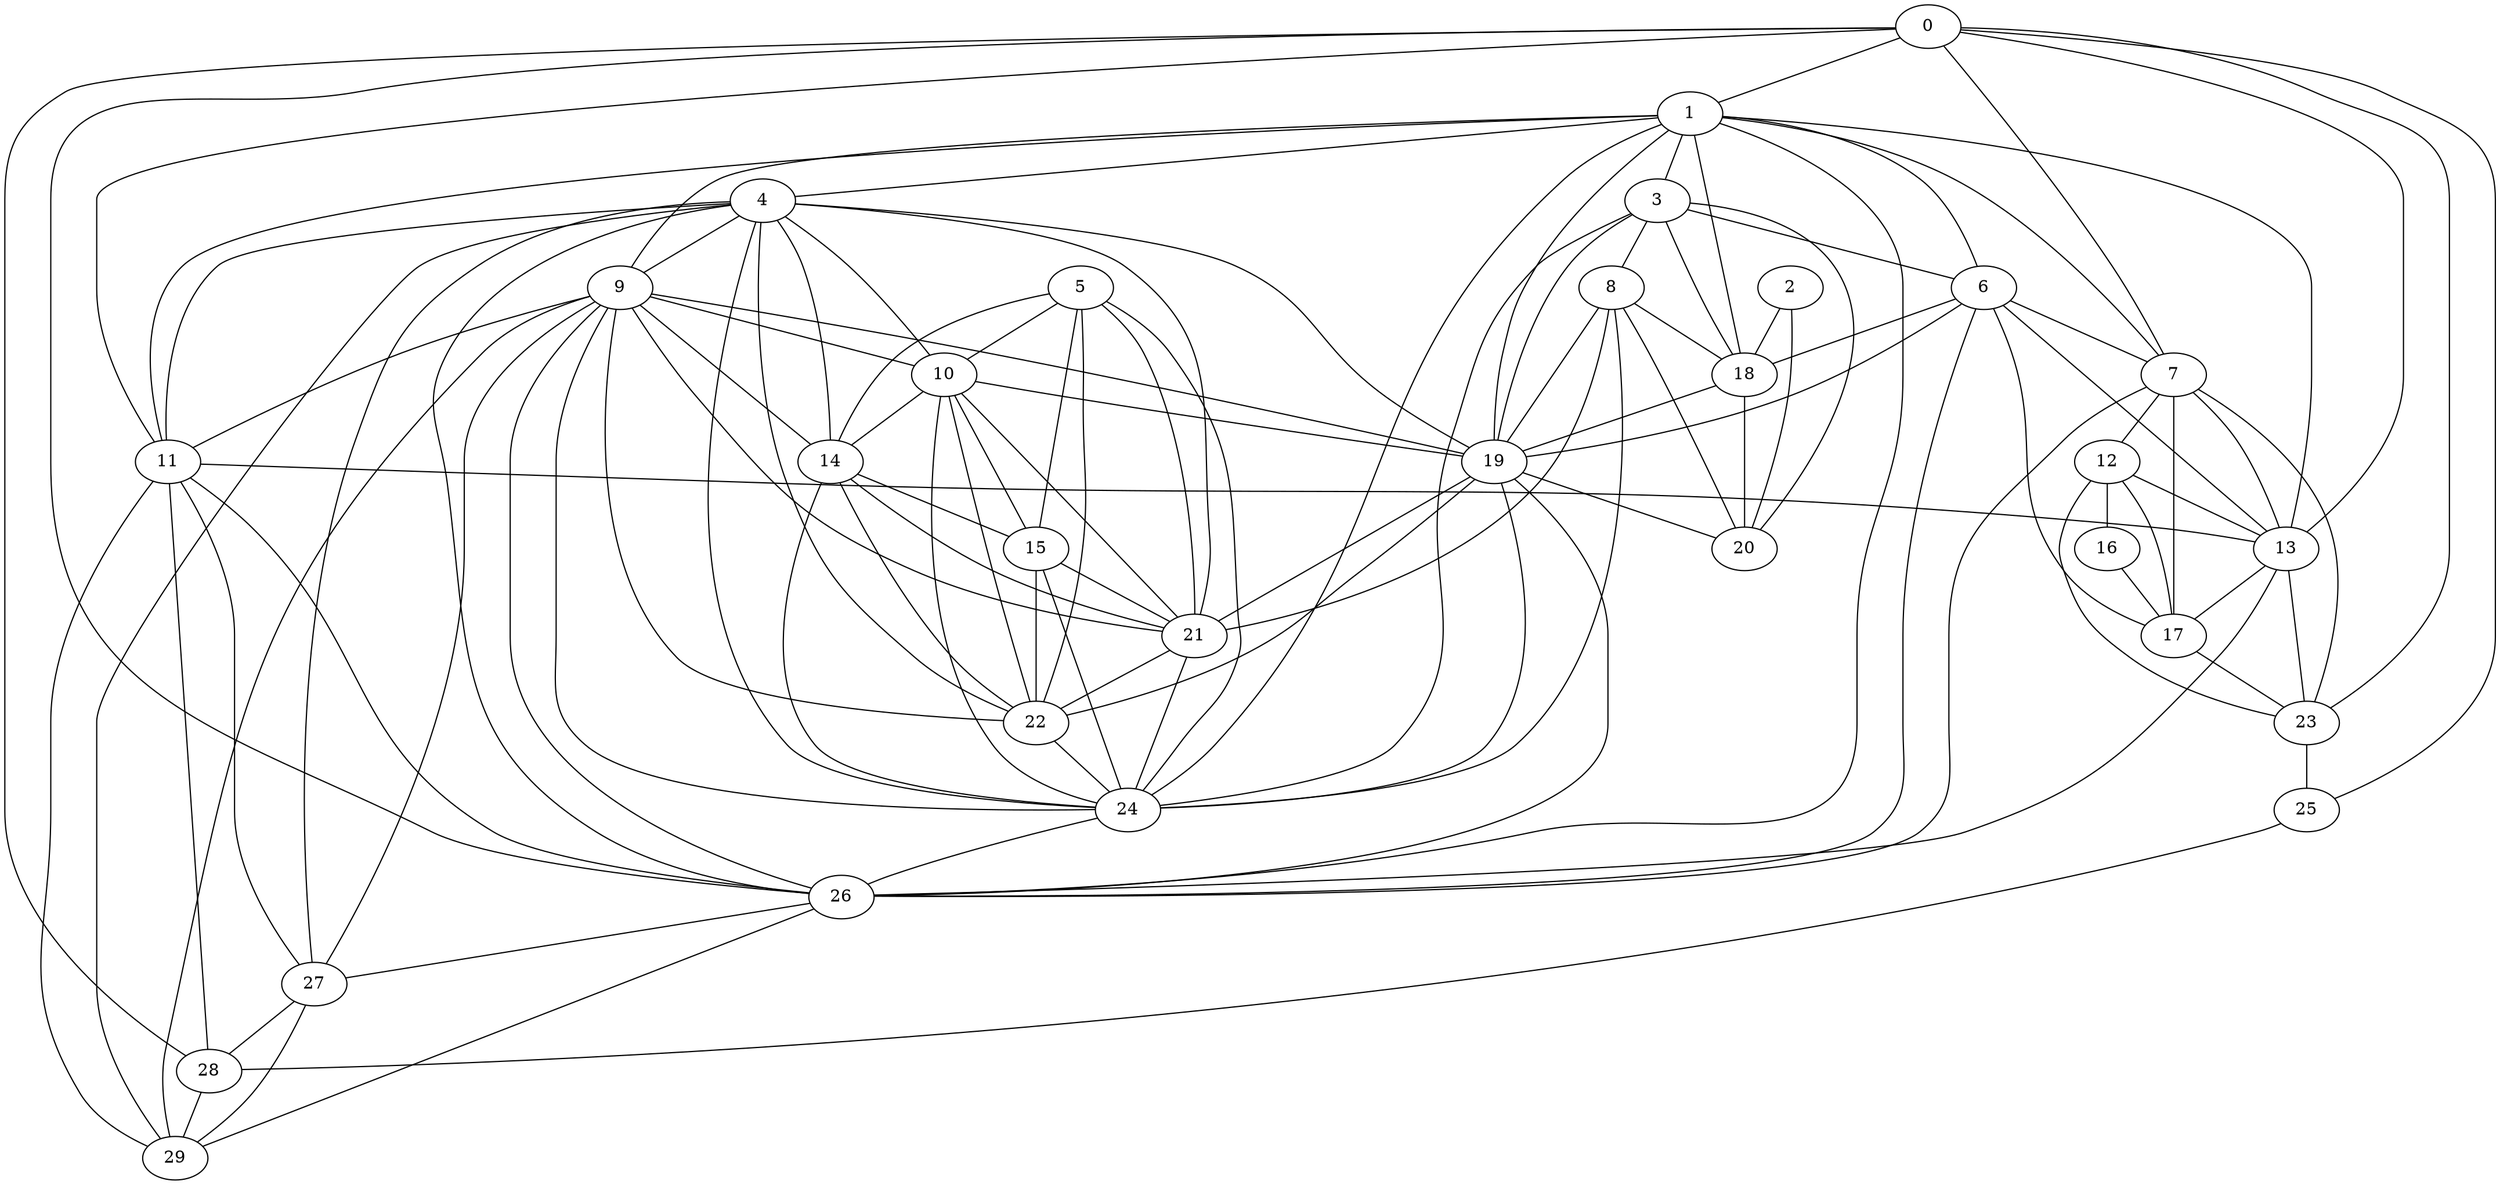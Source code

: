 graph {
	0 [label = 0]
	1 [label = 1]
	2 [label = 2]
	3 [label = 3]
	4 [label = 4]
	5 [label = 5]
	6 [label = 6]
	7 [label = 7]
	8 [label = 8]
	9 [label = 9]
	10 [label = 10]
	11 [label = 11]
	12 [label = 12]
	13 [label = 13]
	14 [label = 14]
	15 [label = 15]
	16 [label = 16]
	17 [label = 17]
	18 [label = 18]
	19 [label = 19]
	20 [label = 20]
	21 [label = 21]
	22 [label = 22]
	23 [label = 23]
	24 [label = 24]
	25 [label = 25]
	26 [label = 26]
	27 [label = 27]
	28 [label = 28]
	29 [label = 29]
	0--1;
	0--7;
	0--11;
	0--13;
	0--23;
	0--25;
	0--26;
	0--28;
	1--3;
	1--4;
	1--6;
	1--7;
	1--9;
	1--11;
	1--13;
	1--18;
	1--19;
	1--24;
	1--26;
	2--18;
	2--20;
	3--6;
	3--8;
	3--18;
	3--19;
	3--20;
	3--24;
	4--9;
	4--10;
	4--11;
	4--14;
	4--19;
	4--21;
	4--22;
	4--24;
	4--26;
	4--27;
	4--29;
	5--10;
	5--14;
	5--15;
	5--21;
	5--22;
	5--24;
	6--7;
	6--13;
	6--17;
	6--18;
	6--19;
	6--26;
	7--12;
	7--13;
	7--17;
	7--23;
	7--26;
	8--18;
	8--19;
	8--20;
	8--21;
	8--24;
	9--10;
	9--11;
	9--14;
	9--19;
	9--21;
	9--22;
	9--24;
	9--26;
	9--27;
	9--29;
	10--14;
	10--15;
	10--19;
	10--21;
	10--22;
	10--24;
	11--13;
	11--26;
	11--27;
	11--28;
	11--29;
	12--13;
	12--16;
	12--17;
	12--23;
	13--17;
	13--23;
	13--26;
	14--15;
	14--21;
	14--22;
	14--24;
	15--21;
	15--22;
	15--24;
	16--17;
	17--23;
	18--19;
	18--20;
	19--20;
	19--21;
	19--22;
	19--24;
	19--26;
	21--22;
	21--24;
	22--24;
	23--25;
	24--26;
	25--28;
	26--27;
	26--29;
	27--28;
	27--29;
	28--29;
}